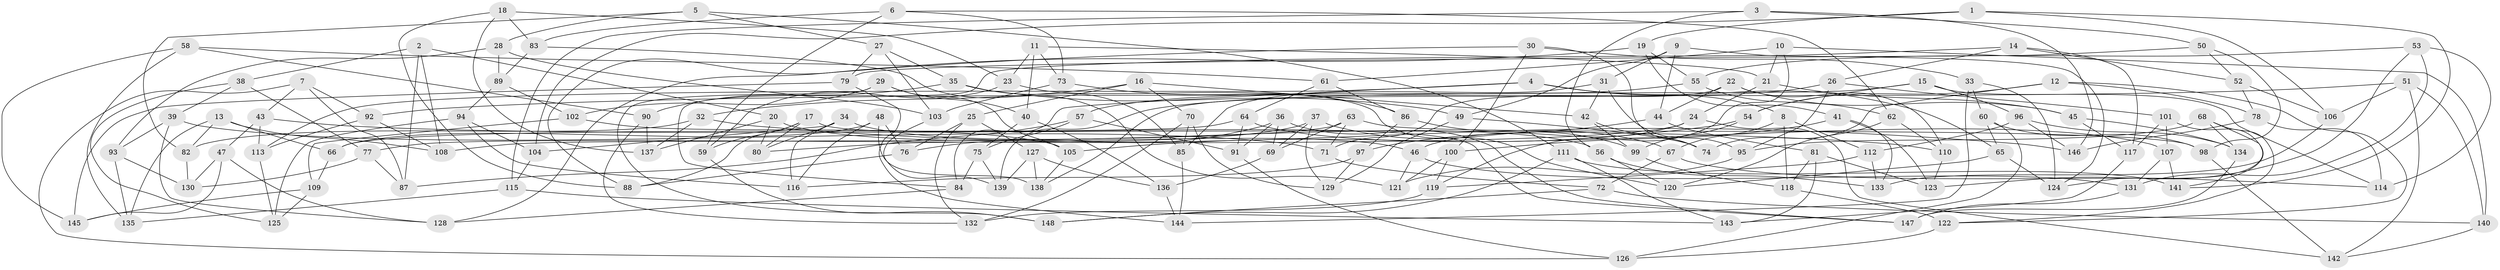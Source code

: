 // Generated by graph-tools (version 1.1) at 2025/11/02/27/25 16:11:50]
// undirected, 148 vertices, 296 edges
graph export_dot {
graph [start="1"]
  node [color=gray90,style=filled];
  1;
  2;
  3;
  4;
  5;
  6;
  7;
  8;
  9;
  10;
  11;
  12;
  13;
  14;
  15;
  16;
  17;
  18;
  19;
  20;
  21;
  22;
  23;
  24;
  25;
  26;
  27;
  28;
  29;
  30;
  31;
  32;
  33;
  34;
  35;
  36;
  37;
  38;
  39;
  40;
  41;
  42;
  43;
  44;
  45;
  46;
  47;
  48;
  49;
  50;
  51;
  52;
  53;
  54;
  55;
  56;
  57;
  58;
  59;
  60;
  61;
  62;
  63;
  64;
  65;
  66;
  67;
  68;
  69;
  70;
  71;
  72;
  73;
  74;
  75;
  76;
  77;
  78;
  79;
  80;
  81;
  82;
  83;
  84;
  85;
  86;
  87;
  88;
  89;
  90;
  91;
  92;
  93;
  94;
  95;
  96;
  97;
  98;
  99;
  100;
  101;
  102;
  103;
  104;
  105;
  106;
  107;
  108;
  109;
  110;
  111;
  112;
  113;
  114;
  115;
  116;
  117;
  118;
  119;
  120;
  121;
  122;
  123;
  124;
  125;
  126;
  127;
  128;
  129;
  130;
  131;
  132;
  133;
  134;
  135;
  136;
  137;
  138;
  139;
  140;
  141;
  142;
  143;
  144;
  145;
  146;
  147;
  148;
  1 -- 106;
  1 -- 19;
  1 -- 104;
  1 -- 141;
  2 -- 108;
  2 -- 38;
  2 -- 87;
  2 -- 20;
  3 -- 56;
  3 -- 115;
  3 -- 146;
  3 -- 50;
  4 -- 113;
  4 -- 8;
  4 -- 65;
  4 -- 84;
  5 -- 82;
  5 -- 111;
  5 -- 27;
  5 -- 28;
  6 -- 62;
  6 -- 59;
  6 -- 73;
  6 -- 83;
  7 -- 87;
  7 -- 43;
  7 -- 92;
  7 -- 126;
  8 -- 112;
  8 -- 118;
  8 -- 67;
  9 -- 49;
  9 -- 124;
  9 -- 44;
  9 -- 31;
  10 -- 21;
  10 -- 140;
  10 -- 119;
  10 -- 61;
  11 -- 21;
  11 -- 73;
  11 -- 40;
  11 -- 23;
  12 -- 78;
  12 -- 122;
  12 -- 74;
  12 -- 54;
  13 -- 82;
  13 -- 108;
  13 -- 135;
  13 -- 66;
  14 -- 52;
  14 -- 84;
  14 -- 26;
  14 -- 117;
  15 -- 96;
  15 -- 54;
  15 -- 114;
  15 -- 138;
  16 -- 70;
  16 -- 42;
  16 -- 32;
  16 -- 25;
  17 -- 80;
  17 -- 88;
  17 -- 147;
  17 -- 59;
  18 -- 137;
  18 -- 88;
  18 -- 83;
  18 -- 23;
  19 -- 41;
  19 -- 128;
  19 -- 55;
  20 -- 137;
  20 -- 46;
  20 -- 80;
  21 -- 45;
  21 -- 24;
  22 -- 110;
  22 -- 44;
  22 -- 45;
  22 -- 71;
  23 -- 59;
  23 -- 120;
  24 -- 142;
  24 -- 77;
  24 -- 46;
  25 -- 127;
  25 -- 132;
  25 -- 76;
  26 -- 101;
  26 -- 139;
  26 -- 95;
  27 -- 79;
  27 -- 103;
  27 -- 35;
  28 -- 93;
  28 -- 103;
  28 -- 89;
  29 -- 148;
  29 -- 40;
  29 -- 102;
  29 -- 105;
  30 -- 100;
  30 -- 88;
  30 -- 74;
  30 -- 33;
  31 -- 85;
  31 -- 42;
  31 -- 95;
  32 -- 82;
  32 -- 137;
  32 -- 146;
  33 -- 124;
  33 -- 60;
  33 -- 144;
  34 -- 104;
  34 -- 56;
  34 -- 116;
  34 -- 80;
  35 -- 90;
  35 -- 49;
  35 -- 85;
  36 -- 147;
  36 -- 91;
  36 -- 69;
  36 -- 76;
  37 -- 129;
  37 -- 67;
  37 -- 69;
  37 -- 80;
  38 -- 39;
  38 -- 77;
  38 -- 125;
  39 -- 128;
  39 -- 93;
  39 -- 71;
  40 -- 136;
  40 -- 75;
  41 -- 133;
  41 -- 123;
  41 -- 100;
  42 -- 99;
  42 -- 74;
  43 -- 113;
  43 -- 110;
  43 -- 47;
  44 -- 97;
  44 -- 81;
  45 -- 117;
  45 -- 134;
  46 -- 131;
  46 -- 121;
  47 -- 130;
  47 -- 145;
  47 -- 128;
  48 -- 116;
  48 -- 76;
  48 -- 138;
  48 -- 66;
  49 -- 129;
  49 -- 74;
  50 -- 98;
  50 -- 79;
  50 -- 52;
  51 -- 142;
  51 -- 106;
  51 -- 140;
  51 -- 92;
  52 -- 106;
  52 -- 78;
  53 -- 123;
  53 -- 114;
  53 -- 55;
  53 -- 131;
  54 -- 105;
  54 -- 99;
  55 -- 62;
  55 -- 57;
  56 -- 120;
  56 -- 133;
  57 -- 87;
  57 -- 75;
  57 -- 91;
  58 -- 61;
  58 -- 145;
  58 -- 135;
  58 -- 90;
  59 -- 148;
  60 -- 65;
  60 -- 98;
  60 -- 126;
  61 -- 64;
  61 -- 86;
  62 -- 120;
  62 -- 110;
  63 -- 108;
  63 -- 71;
  63 -- 98;
  63 -- 69;
  64 -- 91;
  64 -- 66;
  64 -- 107;
  65 -- 124;
  65 -- 120;
  66 -- 109;
  67 -- 72;
  67 -- 114;
  68 -- 95;
  68 -- 122;
  68 -- 134;
  68 -- 124;
  69 -- 136;
  70 -- 132;
  70 -- 129;
  70 -- 85;
  71 -- 72;
  72 -- 148;
  72 -- 140;
  73 -- 103;
  73 -- 86;
  75 -- 139;
  75 -- 84;
  76 -- 88;
  77 -- 130;
  77 -- 87;
  78 -- 114;
  78 -- 146;
  79 -- 145;
  79 -- 144;
  81 -- 143;
  81 -- 123;
  81 -- 118;
  82 -- 130;
  83 -- 121;
  83 -- 89;
  84 -- 128;
  85 -- 144;
  86 -- 99;
  86 -- 97;
  89 -- 102;
  89 -- 94;
  90 -- 132;
  90 -- 137;
  91 -- 126;
  92 -- 113;
  92 -- 108;
  93 -- 130;
  93 -- 135;
  94 -- 125;
  94 -- 104;
  94 -- 116;
  95 -- 121;
  96 -- 146;
  96 -- 112;
  96 -- 134;
  97 -- 116;
  97 -- 129;
  98 -- 142;
  99 -- 118;
  100 -- 119;
  100 -- 121;
  101 -- 117;
  101 -- 107;
  101 -- 141;
  102 -- 105;
  102 -- 109;
  103 -- 139;
  104 -- 115;
  105 -- 138;
  106 -- 133;
  107 -- 141;
  107 -- 131;
  109 -- 145;
  109 -- 125;
  110 -- 123;
  111 -- 143;
  111 -- 141;
  111 -- 148;
  112 -- 119;
  112 -- 133;
  113 -- 125;
  115 -- 135;
  115 -- 143;
  117 -- 143;
  118 -- 122;
  119 -- 132;
  122 -- 126;
  127 -- 139;
  127 -- 136;
  127 -- 138;
  131 -- 147;
  134 -- 147;
  136 -- 144;
  140 -- 142;
}
